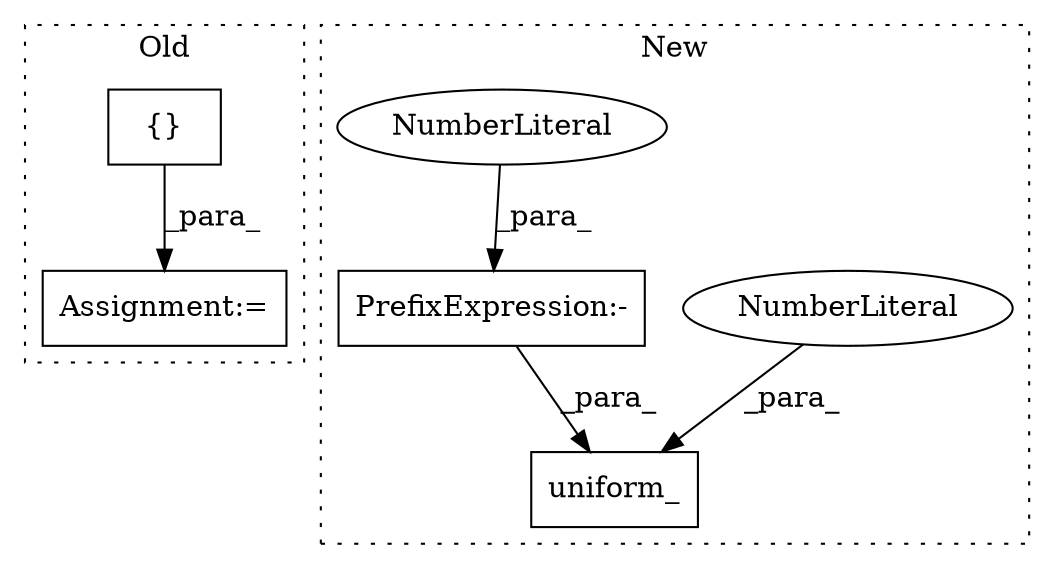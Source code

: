 digraph G {
subgraph cluster0 {
1 [label="{}" a="4" s="1532,1536" l="1,1" shape="box"];
6 [label="Assignment:=" a="7" s="1496" l="1" shape="box"];
label = "Old";
style="dotted";
}
subgraph cluster1 {
2 [label="uniform_" a="32" s="1515,1528" l="9,1" shape="box"];
3 [label="NumberLiteral" a="34" s="1527" l="1" shape="ellipse"];
4 [label="PrefixExpression:-" a="38" s="1524" l="1" shape="box"];
5 [label="NumberLiteral" a="34" s="1525" l="1" shape="ellipse"];
label = "New";
style="dotted";
}
1 -> 6 [label="_para_"];
3 -> 2 [label="_para_"];
4 -> 2 [label="_para_"];
5 -> 4 [label="_para_"];
}